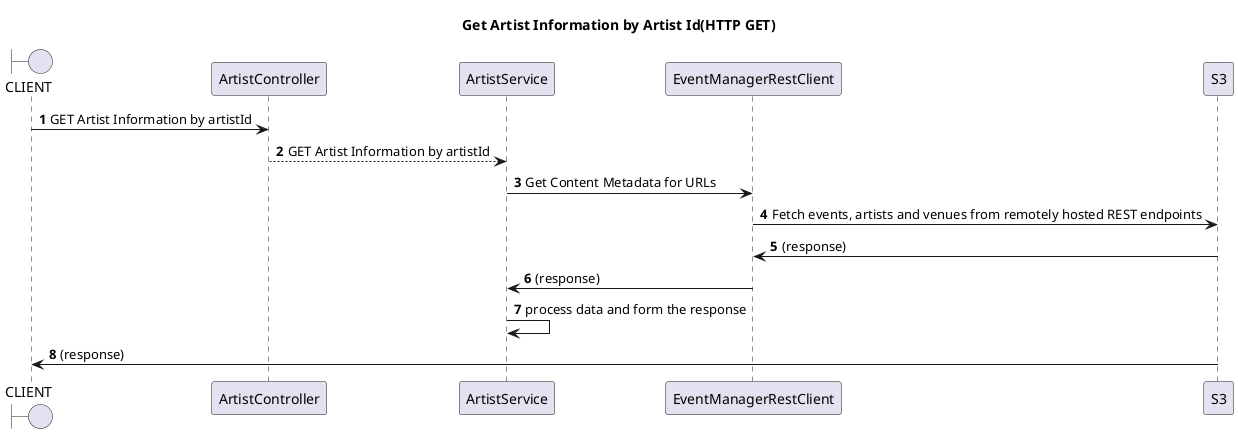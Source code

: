 @startuml
boundary CLIENT

title Get Artist Information by Artist Id(HTTP GET)

autonumber
CLIENT -> ArtistController: GET Artist Information by artistId
ArtistController --> ArtistService: GET Artist Information by artistId
ArtistService -> EventManagerRestClient: Get Content Metadata for URLs
EventManagerRestClient -> S3: Fetch events, artists and venues from remotely hosted REST endpoints
S3 -> EventManagerRestClient: (response)
EventManagerRestClient -> ArtistService: (response)
ArtistService -> ArtistService: process data and form the response
S3 -> CLIENT: (response)

@enduml

